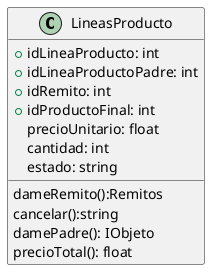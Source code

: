 @startuml LineasProducto
class LineasProducto{
    +idLineaProducto: int
    +idLineaProductoPadre: int
    +idRemito: int
    +idProductoFinal: int
    precioUnitario: float
    cantidad: int
    estado: string

    dameRemito():Remitos
    cancelar():string
    damePadre(): IObjeto
    precioTotal(): float
}
@enduml